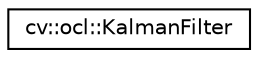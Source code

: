 digraph "Graphical Class Hierarchy"
{
 // LATEX_PDF_SIZE
  edge [fontname="Helvetica",fontsize="10",labelfontname="Helvetica",labelfontsize="10"];
  node [fontname="Helvetica",fontsize="10",shape=record];
  rankdir="LR";
  Node0 [label="cv::ocl::KalmanFilter",height=0.2,width=0.4,color="black", fillcolor="white", style="filled",URL="$classcv_1_1ocl_1_1_kalman_filter.html",tooltip=" "];
}
